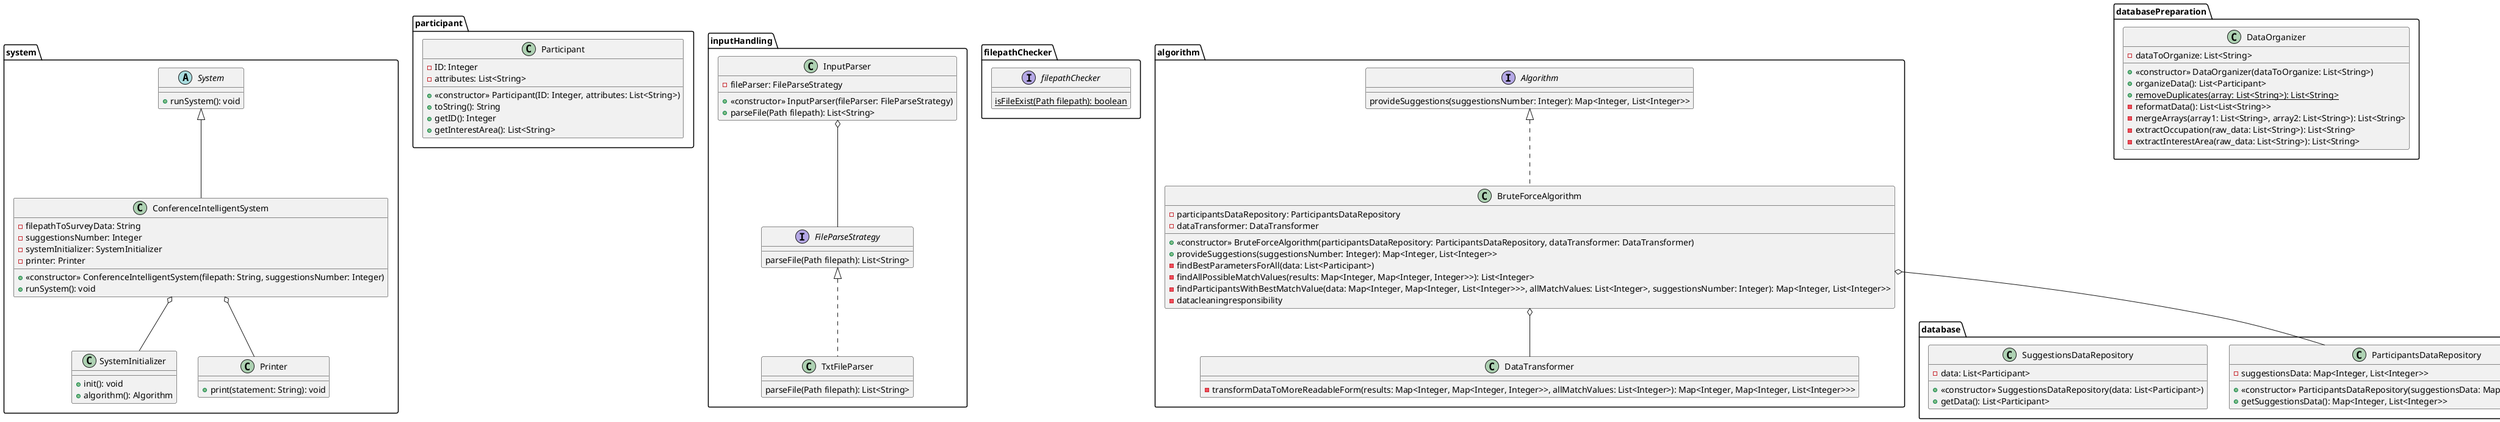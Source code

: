 @startuml

namespace system {
    abstract System {
        +{method}runSystem(): void
    }

    class ConferenceIntelligentSystem extends System {
        -{field}filepathToSurveyData: String
        -{field}suggestionsNumber: Integer
        -{field}systemInitializer: SystemInitializer
        -{field}printer: Printer
        +{method}<<constructor>> ConferenceIntelligentSystem(filepath: String, suggestionsNumber: Integer)
        +{method}runSystem(): void
    }

    class SystemInitializer {
        +{method}init(): void
        +{method}algorithm(): Algorithm
    }

    class Printer {
        +{method}print(statement: String): void
    }
}

namespace participant {
    class Participant {
        -{field}ID: Integer
        -{field}attributes: List<String>
        +{method}<<constructor>> Participant(ID: Integer, attributes: List<String>)
        +{method}toString(): String
        +{method}getID(): Integer
        +{method}getInterestArea(): List<String>
    }
}

namespace inputHandling {
    interface FileParseStrategy {
        {method}parseFile(Path filepath): List<String>
    }

    class TxtFileParser implements FileParseStrategy {
        {method}parseFile(Path filepath): List<String>
    }

    class InputParser {
        -{field}fileParser: FileParseStrategy
        +{method}<<constructor>> InputParser(fileParser: FileParseStrategy)
        +{method}parseFile(Path filepath): List<String>
    }
}

namespace filepathChecker {
    interface filepathChecker {
        {method}{static}isFileExist(Path filepath): boolean
    }
}

namespace database {
    class ParticipantsDataRepository {
        -{field}suggestionsData: Map<Integer, List<Integer>>
        +{method}<<constructor>> ParticipantsDataRepository(suggestionsData: Map<Integer, List<Integer>>)
        +{method}getSuggestionsData(): Map<Integer, List<Integer>>
    }
    class SuggestionsDataRepository {
        -{field}data: List<Participant>
        +{method}<<constructor>> SuggestionsDataRepository(data: List<Participant>)
        +{method}getData(): List<Participant>
    }
}

namespace algorithm {
    interface Algorithm {
        {method}provideSuggestions(suggestionsNumber: Integer): Map<Integer, List<Integer>>
    }

    class BruteForceAlgorithm implements Algorithm {
        -{field}participantsDataRepository: ParticipantsDataRepository
        -{field}dataTransformer: DataTransformer
        +{method}<<constructor>> BruteForceAlgorithm(participantsDataRepository: ParticipantsDataRepository, dataTransformer: DataTransformer)
        +{method}provideSuggestions(suggestionsNumber: Integer): Map<Integer, List<Integer>>
        -{method}findBestParametersForAll(data: List<Participant>)
        -{method}findAllPossibleMatchValues(results: Map<Integer, Map<Integer, Integer>>): List<Integer>
        -{method}findParticipantsWithBestMatchValue(data: Map<Integer, Map<Integer, List<Integer>>>, allMatchValues: List<Integer>, suggestionsNumber: Integer): Map<Integer, List<Integer>>
        -{method}datacleaningresponsibility
    }

    class DataTransformer {
    -{method}transformDataToMoreReadableForm(results: Map<Integer, Map<Integer, Integer>>, allMatchValues: List<Integer>): Map<Integer, Map<Integer, List<Integer>>>
    }
}

namespace databasePreparation {
    class DataOrganizer {
    -{field}dataToOrganize: List<String>
    +{method}<<constructor>> DataOrganizer(dataToOrganize: List<String>)
    +{method}organizeData(): List<Participant>
    +{static}{method}removeDuplicates(array: List<String>): List<String>
    -{method}reformatData(): List<List<String>>
    -{method}mergeArrays(array1: List<String>, array2: List<String>): List<String>
    -{method}extractOccupation(raw_data: List<String>): List<String>
    -{method}extractInterestArea(raw_data: List<String>): List<String>
    }
}

system.ConferenceIntelligentSystem o-- system.SystemInitializer
system.ConferenceIntelligentSystem o-- system.Printer
algorithm.BruteForceAlgorithm o-- database.ParticipantsDataRepository
algorithm.BruteForceAlgorithm o-- algorithm.DataTransformer
inputHandling.InputParser o-- inputHandling.FileParseStrategy





@enduml